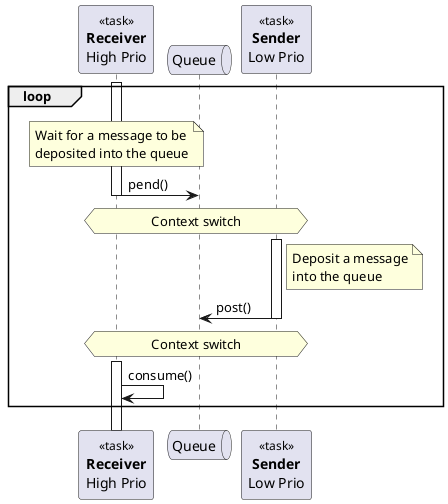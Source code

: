 @startuml
!pragma teoz true

participant "<size:12>«task»\n**Receiver**\nHigh Prio" as receiver
queue "Queue" as queue
participant "<size:12>«task»\n**Sender**\nLow Prio" as sender

activate receiver
loop
note over receiver: Wait for a message to be\ndeposited into the queue
{pend} receiver -> queue : pend()
deactivate receiver

hnote over receiver, sender : Context switch

activate sender
note right of sender: Deposit a message\ninto the queue
{post} sender -> queue : post()
deactivate sender

hnote over receiver, sender : Context switch

activate receiver
receiver -> receiver : consume()
end

@enduml